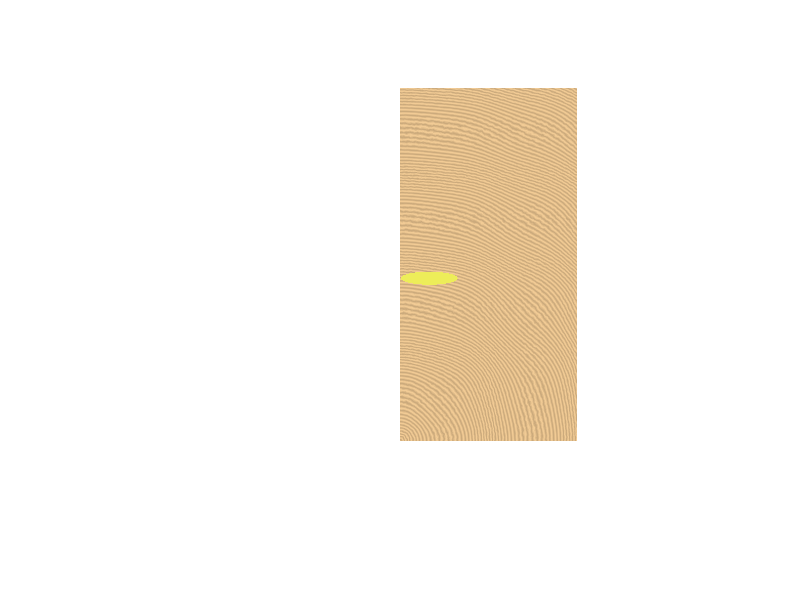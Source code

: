 #include "colors.inc"
#include "textures.inc"

camera {
	perspective 
	location < 0.0, 2, -10>
	angle 60
	look_at < 0.0, 2.0, 0.0>
//	rotate y*90
}
light_source {
	< 100, 100, -100>
	rgb <1.000000, 1.000000, 1.000000>
	shadowless
}
background {	rgb <1.000000, 0.999908, 1.000000>}
//plane {	<0.0, 1, 0.0>, -2 pigment {Gray} }
//box {
//	< -1, -1, 1>, < 3, 6, 0>
//	pigment{Blue}
//}
union{
box {	< 0, 0, 0>, < 2.5, 5, -0.2>
//	texture{DMFWood6}
//	pigment{DMFLightOak}
//	pigment{Pine_Wood}	
//	pigment{Cherry_Wood}
//	pigment{Dark_Wood}
//	pigment{Tan_Wood}
//	pigment{DMFWood1}
	pigment{DMFWood4}
//	translate y*-2}
merge{cylinder {	<0.0, 0, 0.0>, <0.0, 0, 0.3>, 0.05
	texture{Gold_Texture}}
sphere {	<0.0, 0, 0>, 0.3
	texture{Gold_Texture}
	scale <1.3,0.3,0.3>
	translate <0.2,0,0>}
translate <0.2,2.3,-0.5>}
}
